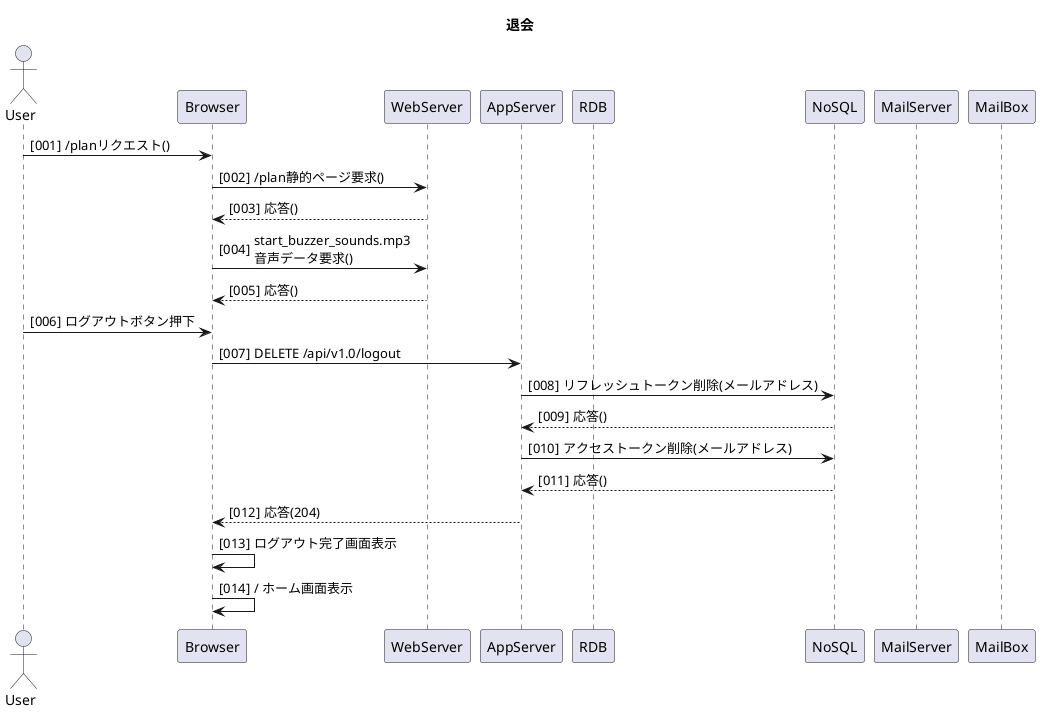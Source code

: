 @startuml 退会
autonumber "[000]"
title 退会

actor User
participant Browser
participant WebServer
participant AppServer
participant RDB
participant NoSQL
participant MailServer
participant MailBox
!pragma teoz true

User -> Browser: /planリクエスト()
Browser -> WebServer: /plan静的ページ要求()
WebServer --> Browser: 応答()
Browser -> WebServer: start_buzzer_sounds.mp3\n音声データ要求()
WebServer --> Browser: 応答()

User -> Browser: ログアウトボタン押下
Browser -> AppServer: DELETE /api/v1.0/logout

AppServer -> NoSQL: リフレッシュトークン削除(メールアドレス)
NoSQL --> AppServer: 応答()
AppServer -> NoSQL: アクセストークン削除(メールアドレス)
NoSQL --> AppServer: 応答()

AppServer --> Browser: 応答(204)
Browser -> Browser: ログアウト完了画面表示
Browser -> Browser: / ホーム画面表示

@enduml